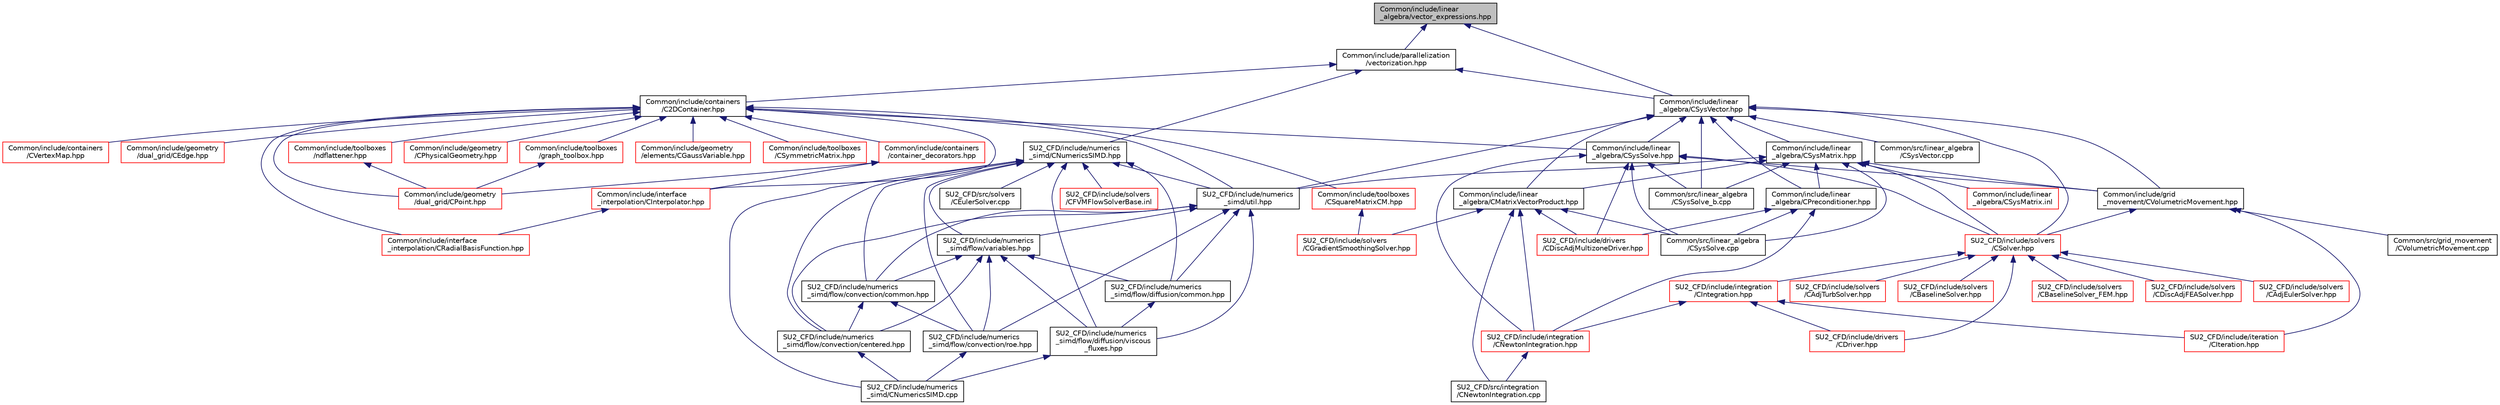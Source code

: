digraph "Common/include/linear_algebra/vector_expressions.hpp"
{
 // LATEX_PDF_SIZE
  edge [fontname="Helvetica",fontsize="10",labelfontname="Helvetica",labelfontsize="10"];
  node [fontname="Helvetica",fontsize="10",shape=record];
  Node1 [label="Common/include/linear\l_algebra/vector_expressions.hpp",height=0.2,width=0.4,color="black", fillcolor="grey75", style="filled", fontcolor="black",tooltip="Expression templates for vector types with coefficient-wise operations."];
  Node1 -> Node2 [dir="back",color="midnightblue",fontsize="10",style="solid",fontname="Helvetica"];
  Node2 [label="Common/include/parallelization\l/vectorization.hpp",height=0.2,width=0.4,color="black", fillcolor="white", style="filled",URL="$vectorization_8hpp.html",tooltip="Implementation of a portable SIMD type."];
  Node2 -> Node3 [dir="back",color="midnightblue",fontsize="10",style="solid",fontname="Helvetica"];
  Node3 [label="Common/include/containers\l/C2DContainer.hpp",height=0.2,width=0.4,color="black", fillcolor="white", style="filled",URL="$C2DContainer_8hpp.html",tooltip="A templated vector/matrix object."];
  Node3 -> Node4 [dir="back",color="midnightblue",fontsize="10",style="solid",fontname="Helvetica"];
  Node4 [label="Common/include/containers\l/container_decorators.hpp",height=0.2,width=0.4,color="red", fillcolor="white", style="filled",URL="$container__decorators_8hpp.html",tooltip="Collection of small classes that decorate C2DContainer to augment its functionality,..."];
  Node4 -> Node431 [dir="back",color="midnightblue",fontsize="10",style="solid",fontname="Helvetica"];
  Node431 [label="Common/include/geometry\l/dual_grid/CPoint.hpp",height=0.2,width=0.4,color="red", fillcolor="white", style="filled",URL="$CPoint_8hpp.html",tooltip="Declaration of the point class that stores geometric and adjacency information for dual control volum..."];
  Node4 -> Node432 [dir="back",color="midnightblue",fontsize="10",style="solid",fontname="Helvetica"];
  Node432 [label="Common/include/interface\l_interpolation/CInterpolator.hpp",height=0.2,width=0.4,color="red", fillcolor="white", style="filled",URL="$CInterpolator_8hpp.html",tooltip="Base class for multiphysics interpolation."];
  Node432 -> Node436 [dir="back",color="midnightblue",fontsize="10",style="solid",fontname="Helvetica"];
  Node436 [label="Common/include/interface\l_interpolation/CRadialBasisFunction.hpp",height=0.2,width=0.4,color="red", fillcolor="white", style="filled",URL="$CRadialBasisFunction_8hpp.html",tooltip="Radial basis function interpolation."];
  Node3 -> Node438 [dir="back",color="midnightblue",fontsize="10",style="solid",fontname="Helvetica"];
  Node438 [label="Common/include/toolboxes\l/CSquareMatrixCM.hpp",height=0.2,width=0.4,color="red", fillcolor="white", style="filled",URL="$CSquareMatrixCM_8hpp.html",tooltip="Dense general square matrix, used for example in DG standard elements in Column Major order storage."];
  Node438 -> Node110 [dir="back",color="midnightblue",fontsize="10",style="solid",fontname="Helvetica"];
  Node110 [label="SU2_CFD/include/solvers\l/CGradientSmoothingSolver.hpp",height=0.2,width=0.4,color="red", fillcolor="white", style="filled",URL="$CGradientSmoothingSolver_8hpp.html",tooltip="SOlver class for Sobolev smoothing of sensitivities."];
  Node3 -> Node444 [dir="back",color="midnightblue",fontsize="10",style="solid",fontname="Helvetica"];
  Node444 [label="Common/include/containers\l/CVertexMap.hpp",height=0.2,width=0.4,color="red", fillcolor="white", style="filled",URL="$CVertexMap_8hpp.html",tooltip="An index to index lookup vector."];
  Node3 -> Node431 [dir="back",color="midnightblue",fontsize="10",style="solid",fontname="Helvetica"];
  Node3 -> Node445 [dir="back",color="midnightblue",fontsize="10",style="solid",fontname="Helvetica"];
  Node445 [label="Common/include/toolboxes\l/graph_toolbox.hpp",height=0.2,width=0.4,color="red", fillcolor="white", style="filled",URL="$graph__toolbox_8hpp.html",tooltip="Functions and classes to build/represent sparse graphs or sparse patterns."];
  Node445 -> Node431 [dir="back",color="midnightblue",fontsize="10",style="solid",fontname="Helvetica"];
  Node3 -> Node446 [dir="back",color="midnightblue",fontsize="10",style="solid",fontname="Helvetica"];
  Node446 [label="Common/include/toolboxes\l/ndflattener.hpp",height=0.2,width=0.4,color="red", fillcolor="white", style="filled",URL="$ndflattener_8hpp.html",tooltip="Flatten pointer-to-pointer-... arrays for MPI communication."];
  Node446 -> Node431 [dir="back",color="midnightblue",fontsize="10",style="solid",fontname="Helvetica"];
  Node3 -> Node447 [dir="back",color="midnightblue",fontsize="10",style="solid",fontname="Helvetica"];
  Node447 [label="Common/include/geometry\l/dual_grid/CEdge.hpp",height=0.2,width=0.4,color="red", fillcolor="white", style="filled",URL="$CEdge_8hpp.html",tooltip="Declaration of the edge class CEdge.cpp file."];
  Node3 -> Node171 [dir="back",color="midnightblue",fontsize="10",style="solid",fontname="Helvetica"];
  Node171 [label="Common/include/geometry\l/CPhysicalGeometry.hpp",height=0.2,width=0.4,color="red", fillcolor="white", style="filled",URL="$CPhysicalGeometry_8hpp.html",tooltip="Headers of the physical geometry class used to read meshes from file."];
  Node3 -> Node449 [dir="back",color="midnightblue",fontsize="10",style="solid",fontname="Helvetica"];
  Node449 [label="Common/include/geometry\l/elements/CGaussVariable.hpp",height=0.2,width=0.4,color="red", fillcolor="white", style="filled",URL="$CGaussVariable_8hpp.html",tooltip="Light-weight class to store Gaussian point information."];
  Node3 -> Node462 [dir="back",color="midnightblue",fontsize="10",style="solid",fontname="Helvetica"];
  Node462 [label="Common/include/linear\l_algebra/CSysSolve.hpp",height=0.2,width=0.4,color="black", fillcolor="white", style="filled",URL="$CSysSolve_8hpp.html",tooltip="Headers for the classes related to linear solvers (CG, FGMRES, etc) The subroutines and functions are..."];
  Node462 -> Node181 [dir="back",color="midnightblue",fontsize="10",style="solid",fontname="Helvetica"];
  Node181 [label="Common/include/grid\l_movement/CVolumetricMovement.hpp",height=0.2,width=0.4,color="black", fillcolor="white", style="filled",URL="$CVolumetricMovement_8hpp.html",tooltip="Headers of the CVolumetricMovement class."];
  Node181 -> Node182 [dir="back",color="midnightblue",fontsize="10",style="solid",fontname="Helvetica"];
  Node182 [label="Common/src/grid_movement\l/CVolumetricMovement.cpp",height=0.2,width=0.4,color="black", fillcolor="white", style="filled",URL="$CVolumetricMovement_8cpp.html",tooltip="Subroutines for moving mesh volume elements."];
  Node181 -> Node23 [dir="back",color="midnightblue",fontsize="10",style="solid",fontname="Helvetica"];
  Node23 [label="SU2_CFD/include/solvers\l/CSolver.hpp",height=0.2,width=0.4,color="red", fillcolor="white", style="filled",URL="$CSolver_8hpp.html",tooltip="Headers of the CSolver class which is inherited by all of the other solvers."];
  Node23 -> Node24 [dir="back",color="midnightblue",fontsize="10",style="solid",fontname="Helvetica"];
  Node24 [label="SU2_CFD/include/integration\l/CIntegration.hpp",height=0.2,width=0.4,color="red", fillcolor="white", style="filled",URL="$CIntegration_8hpp.html",tooltip="Declaration of the main routines to orchestrate space and time integration."];
  Node24 -> Node25 [dir="back",color="midnightblue",fontsize="10",style="solid",fontname="Helvetica"];
  Node25 [label="SU2_CFD/include/drivers\l/CDriver.hpp",height=0.2,width=0.4,color="red", fillcolor="white", style="filled",URL="$CDriver_8hpp.html",tooltip=" "];
  Node24 -> Node40 [dir="back",color="midnightblue",fontsize="10",style="solid",fontname="Helvetica"];
  Node40 [label="SU2_CFD/include/integration\l/CNewtonIntegration.hpp",height=0.2,width=0.4,color="red", fillcolor="white", style="filled",URL="$CNewtonIntegration_8hpp.html",tooltip="Newton-Krylov integration."];
  Node40 -> Node41 [dir="back",color="midnightblue",fontsize="10",style="solid",fontname="Helvetica"];
  Node41 [label="SU2_CFD/src/integration\l/CNewtonIntegration.cpp",height=0.2,width=0.4,color="black", fillcolor="white", style="filled",URL="$CNewtonIntegration_8cpp.html",tooltip="Newton-Krylov integration."];
  Node24 -> Node46 [dir="back",color="midnightblue",fontsize="10",style="solid",fontname="Helvetica"];
  Node46 [label="SU2_CFD/include/iteration\l/CIteration.hpp",height=0.2,width=0.4,color="red", fillcolor="white", style="filled",URL="$CIteration_8hpp.html",tooltip="Headers of the iteration classes used by SU2_CFD. Each CIteration class represents an available physi..."];
  Node23 -> Node25 [dir="back",color="midnightblue",fontsize="10",style="solid",fontname="Helvetica"];
  Node23 -> Node69 [dir="back",color="midnightblue",fontsize="10",style="solid",fontname="Helvetica"];
  Node69 [label="SU2_CFD/include/solvers\l/CAdjEulerSolver.hpp",height=0.2,width=0.4,color="red", fillcolor="white", style="filled",URL="$CAdjEulerSolver_8hpp.html",tooltip="Headers of the CAdjEulerSolver class."];
  Node23 -> Node74 [dir="back",color="midnightblue",fontsize="10",style="solid",fontname="Helvetica"];
  Node74 [label="SU2_CFD/include/solvers\l/CAdjTurbSolver.hpp",height=0.2,width=0.4,color="red", fillcolor="white", style="filled",URL="$CAdjTurbSolver_8hpp.html",tooltip="Headers of the CAdjTurbSolver class."];
  Node23 -> Node76 [dir="back",color="midnightblue",fontsize="10",style="solid",fontname="Helvetica"];
  Node76 [label="SU2_CFD/include/solvers\l/CBaselineSolver.hpp",height=0.2,width=0.4,color="red", fillcolor="white", style="filled",URL="$CBaselineSolver_8hpp.html",tooltip=" "];
  Node23 -> Node83 [dir="back",color="midnightblue",fontsize="10",style="solid",fontname="Helvetica"];
  Node83 [label="SU2_CFD/include/solvers\l/CBaselineSolver_FEM.hpp",height=0.2,width=0.4,color="red", fillcolor="white", style="filled",URL="$CBaselineSolver__FEM_8hpp.html",tooltip=" "];
  Node23 -> Node85 [dir="back",color="midnightblue",fontsize="10",style="solid",fontname="Helvetica"];
  Node85 [label="SU2_CFD/include/solvers\l/CDiscAdjFEASolver.hpp",height=0.2,width=0.4,color="red", fillcolor="white", style="filled",URL="$CDiscAdjFEASolver_8hpp.html",tooltip="Headers of the CDiscAdjFEASolver class."];
  Node181 -> Node46 [dir="back",color="midnightblue",fontsize="10",style="solid",fontname="Helvetica"];
  Node462 -> Node185 [dir="back",color="midnightblue",fontsize="10",style="solid",fontname="Helvetica"];
  Node185 [label="Common/src/linear_algebra\l/CSysSolve.cpp",height=0.2,width=0.4,color="black", fillcolor="white", style="filled",URL="$CSysSolve_8cpp.html",tooltip="Main classes required for solving linear systems of equations."];
  Node462 -> Node229 [dir="back",color="midnightblue",fontsize="10",style="solid",fontname="Helvetica"];
  Node229 [label="Common/src/linear_algebra\l/CSysSolve_b.cpp",height=0.2,width=0.4,color="black", fillcolor="white", style="filled",URL="$CSysSolve__b_8cpp.html",tooltip="Routines for the linear solver used in the reverse sweep of AD."];
  Node462 -> Node23 [dir="back",color="midnightblue",fontsize="10",style="solid",fontname="Helvetica"];
  Node462 -> Node27 [dir="back",color="midnightblue",fontsize="10",style="solid",fontname="Helvetica"];
  Node27 [label="SU2_CFD/include/drivers\l/CDiscAdjMultizoneDriver.hpp",height=0.2,width=0.4,color="red", fillcolor="white", style="filled",URL="$CDiscAdjMultizoneDriver_8hpp.html",tooltip=" "];
  Node462 -> Node40 [dir="back",color="midnightblue",fontsize="10",style="solid",fontname="Helvetica"];
  Node3 -> Node432 [dir="back",color="midnightblue",fontsize="10",style="solid",fontname="Helvetica"];
  Node3 -> Node436 [dir="back",color="midnightblue",fontsize="10",style="solid",fontname="Helvetica"];
  Node3 -> Node463 [dir="back",color="midnightblue",fontsize="10",style="solid",fontname="Helvetica"];
  Node463 [label="Common/include/toolboxes\l/CSymmetricMatrix.hpp",height=0.2,width=0.4,color="red", fillcolor="white", style="filled",URL="$CSymmetricMatrix_8hpp.html",tooltip="Dense symmetric matrix, used for example in RBF interpolation."];
  Node3 -> Node230 [dir="back",color="midnightblue",fontsize="10",style="solid",fontname="Helvetica"];
  Node230 [label="SU2_CFD/include/numerics\l_simd/util.hpp",height=0.2,width=0.4,color="black", fillcolor="white", style="filled",URL="$util_8hpp.html",tooltip="Generic auxiliary functions."];
  Node230 -> Node198 [dir="back",color="midnightblue",fontsize="10",style="solid",fontname="Helvetica"];
  Node198 [label="SU2_CFD/include/numerics\l_simd/flow/convection/roe.hpp",height=0.2,width=0.4,color="black", fillcolor="white", style="filled",URL="$simd_2flow_2convection_2roe_8hpp.html",tooltip="Roe-family of convective schemes."];
  Node198 -> Node199 [dir="back",color="midnightblue",fontsize="10",style="solid",fontname="Helvetica"];
  Node199 [label="SU2_CFD/include/numerics\l_simd/CNumericsSIMD.cpp",height=0.2,width=0.4,color="black", fillcolor="white", style="filled",URL="$CNumericsSIMD_8cpp.html",tooltip=" "];
  Node230 -> Node231 [dir="back",color="midnightblue",fontsize="10",style="solid",fontname="Helvetica"];
  Node231 [label="SU2_CFD/include/numerics\l_simd/flow/variables.hpp",height=0.2,width=0.4,color="black", fillcolor="white", style="filled",URL="$variables_8hpp.html",tooltip="Collection of types to store physical variables."];
  Node231 -> Node198 [dir="back",color="midnightblue",fontsize="10",style="solid",fontname="Helvetica"];
  Node231 -> Node232 [dir="back",color="midnightblue",fontsize="10",style="solid",fontname="Helvetica"];
  Node232 [label="SU2_CFD/include/numerics\l_simd/flow/convection/common.hpp",height=0.2,width=0.4,color="black", fillcolor="white", style="filled",URL="$convection_2common_8hpp.html",tooltip="Common convection-related methods."];
  Node232 -> Node198 [dir="back",color="midnightblue",fontsize="10",style="solid",fontname="Helvetica"];
  Node232 -> Node200 [dir="back",color="midnightblue",fontsize="10",style="solid",fontname="Helvetica"];
  Node200 [label="SU2_CFD/include/numerics\l_simd/flow/convection/centered.hpp",height=0.2,width=0.4,color="black", fillcolor="white", style="filled",URL="$simd_2flow_2convection_2centered_8hpp.html",tooltip="Centered convective schemes."];
  Node200 -> Node199 [dir="back",color="midnightblue",fontsize="10",style="solid",fontname="Helvetica"];
  Node231 -> Node200 [dir="back",color="midnightblue",fontsize="10",style="solid",fontname="Helvetica"];
  Node231 -> Node233 [dir="back",color="midnightblue",fontsize="10",style="solid",fontname="Helvetica"];
  Node233 [label="SU2_CFD/include/numerics\l_simd/flow/diffusion/viscous\l_fluxes.hpp",height=0.2,width=0.4,color="black", fillcolor="white", style="filled",URL="$viscous__fluxes_8hpp.html",tooltip="Decorator classes for computation of viscous fluxes."];
  Node233 -> Node199 [dir="back",color="midnightblue",fontsize="10",style="solid",fontname="Helvetica"];
  Node231 -> Node234 [dir="back",color="midnightblue",fontsize="10",style="solid",fontname="Helvetica"];
  Node234 [label="SU2_CFD/include/numerics\l_simd/flow/diffusion/common.hpp",height=0.2,width=0.4,color="black", fillcolor="white", style="filled",URL="$diffusion_2common_8hpp.html",tooltip="Helper functions for viscous methods."];
  Node234 -> Node233 [dir="back",color="midnightblue",fontsize="10",style="solid",fontname="Helvetica"];
  Node230 -> Node232 [dir="back",color="midnightblue",fontsize="10",style="solid",fontname="Helvetica"];
  Node230 -> Node200 [dir="back",color="midnightblue",fontsize="10",style="solid",fontname="Helvetica"];
  Node230 -> Node233 [dir="back",color="midnightblue",fontsize="10",style="solid",fontname="Helvetica"];
  Node230 -> Node234 [dir="back",color="midnightblue",fontsize="10",style="solid",fontname="Helvetica"];
  Node2 -> Node466 [dir="back",color="midnightblue",fontsize="10",style="solid",fontname="Helvetica"];
  Node466 [label="Common/include/linear\l_algebra/CSysVector.hpp",height=0.2,width=0.4,color="black", fillcolor="white", style="filled",URL="$CSysVector_8hpp.html",tooltip="Declararion and inlines of the vector class used in the solution of large, distributed,..."];
  Node466 -> Node227 [dir="back",color="midnightblue",fontsize="10",style="solid",fontname="Helvetica"];
  Node227 [label="Common/include/linear\l_algebra/CSysMatrix.hpp",height=0.2,width=0.4,color="black", fillcolor="white", style="filled",URL="$CSysMatrix_8hpp.html",tooltip="Declaration of the block-sparse matrix class. The implemtation is in CSysMatrix.cpp."];
  Node227 -> Node181 [dir="back",color="midnightblue",fontsize="10",style="solid",fontname="Helvetica"];
  Node227 -> Node184 [dir="back",color="midnightblue",fontsize="10",style="solid",fontname="Helvetica"];
  Node184 [label="Common/include/linear\l_algebra/CMatrixVectorProduct.hpp",height=0.2,width=0.4,color="black", fillcolor="white", style="filled",URL="$CMatrixVectorProduct_8hpp.html",tooltip="Headers for the classes related to sparse matrix-vector product wrappers. The actual operations are c..."];
  Node184 -> Node185 [dir="back",color="midnightblue",fontsize="10",style="solid",fontname="Helvetica"];
  Node184 -> Node27 [dir="back",color="midnightblue",fontsize="10",style="solid",fontname="Helvetica"];
  Node184 -> Node40 [dir="back",color="midnightblue",fontsize="10",style="solid",fontname="Helvetica"];
  Node184 -> Node110 [dir="back",color="midnightblue",fontsize="10",style="solid",fontname="Helvetica"];
  Node184 -> Node41 [dir="back",color="midnightblue",fontsize="10",style="solid",fontname="Helvetica"];
  Node227 -> Node186 [dir="back",color="midnightblue",fontsize="10",style="solid",fontname="Helvetica"];
  Node186 [label="Common/include/linear\l_algebra/CPreconditioner.hpp",height=0.2,width=0.4,color="black", fillcolor="white", style="filled",URL="$CPreconditioner_8hpp.html",tooltip="Classes related to linear preconditioner wrappers. The actual operations are currently implemented mo..."];
  Node186 -> Node185 [dir="back",color="midnightblue",fontsize="10",style="solid",fontname="Helvetica"];
  Node186 -> Node27 [dir="back",color="midnightblue",fontsize="10",style="solid",fontname="Helvetica"];
  Node186 -> Node40 [dir="back",color="midnightblue",fontsize="10",style="solid",fontname="Helvetica"];
  Node227 -> Node228 [dir="back",color="midnightblue",fontsize="10",style="solid",fontname="Helvetica"];
  Node228 [label="Common/include/linear\l_algebra/CSysMatrix.inl",height=0.2,width=0.4,color="red", fillcolor="white", style="filled",URL="$CSysMatrix_8inl.html",tooltip="Inline subroutines of the CSysMatrix.hpp file."];
  Node227 -> Node185 [dir="back",color="midnightblue",fontsize="10",style="solid",fontname="Helvetica"];
  Node227 -> Node229 [dir="back",color="midnightblue",fontsize="10",style="solid",fontname="Helvetica"];
  Node227 -> Node23 [dir="back",color="midnightblue",fontsize="10",style="solid",fontname="Helvetica"];
  Node227 -> Node230 [dir="back",color="midnightblue",fontsize="10",style="solid",fontname="Helvetica"];
  Node466 -> Node181 [dir="back",color="midnightblue",fontsize="10",style="solid",fontname="Helvetica"];
  Node466 -> Node462 [dir="back",color="midnightblue",fontsize="10",style="solid",fontname="Helvetica"];
  Node466 -> Node184 [dir="back",color="midnightblue",fontsize="10",style="solid",fontname="Helvetica"];
  Node466 -> Node186 [dir="back",color="midnightblue",fontsize="10",style="solid",fontname="Helvetica"];
  Node466 -> Node229 [dir="back",color="midnightblue",fontsize="10",style="solid",fontname="Helvetica"];
  Node466 -> Node467 [dir="back",color="midnightblue",fontsize="10",style="solid",fontname="Helvetica"];
  Node467 [label="Common/src/linear_algebra\l/CSysVector.cpp",height=0.2,width=0.4,color="black", fillcolor="white", style="filled",URL="$CSysVector_8cpp.html",tooltip="Implementation and explicit instantiations of CSysVector."];
  Node466 -> Node23 [dir="back",color="midnightblue",fontsize="10",style="solid",fontname="Helvetica"];
  Node466 -> Node230 [dir="back",color="midnightblue",fontsize="10",style="solid",fontname="Helvetica"];
  Node2 -> Node468 [dir="back",color="midnightblue",fontsize="10",style="solid",fontname="Helvetica"];
  Node468 [label="SU2_CFD/include/numerics\l_simd/CNumericsSIMD.hpp",height=0.2,width=0.4,color="black", fillcolor="white", style="filled",URL="$CNumericsSIMD_8hpp.html",tooltip="Vectorized (SIMD) numerics classes."];
  Node468 -> Node199 [dir="back",color="midnightblue",fontsize="10",style="solid",fontname="Helvetica"];
  Node468 -> Node198 [dir="back",color="midnightblue",fontsize="10",style="solid",fontname="Helvetica"];
  Node468 -> Node230 [dir="back",color="midnightblue",fontsize="10",style="solid",fontname="Helvetica"];
  Node468 -> Node231 [dir="back",color="midnightblue",fontsize="10",style="solid",fontname="Helvetica"];
  Node468 -> Node232 [dir="back",color="midnightblue",fontsize="10",style="solid",fontname="Helvetica"];
  Node468 -> Node200 [dir="back",color="midnightblue",fontsize="10",style="solid",fontname="Helvetica"];
  Node468 -> Node233 [dir="back",color="midnightblue",fontsize="10",style="solid",fontname="Helvetica"];
  Node468 -> Node234 [dir="back",color="midnightblue",fontsize="10",style="solid",fontname="Helvetica"];
  Node468 -> Node96 [dir="back",color="midnightblue",fontsize="10",style="solid",fontname="Helvetica"];
  Node96 [label="SU2_CFD/include/solvers\l/CFVMFlowSolverBase.inl",height=0.2,width=0.4,color="red", fillcolor="white", style="filled",URL="$CFVMFlowSolverBase_8inl.html",tooltip="Base class template for all FVM flow solvers."];
  Node468 -> Node95 [dir="back",color="midnightblue",fontsize="10",style="solid",fontname="Helvetica"];
  Node95 [label="SU2_CFD/src/solvers\l/CEulerSolver.cpp",height=0.2,width=0.4,color="black", fillcolor="white", style="filled",URL="$CEulerSolver_8cpp.html",tooltip="Main subroutines for solving Finite-Volume Euler flow problems."];
  Node1 -> Node466 [dir="back",color="midnightblue",fontsize="10",style="solid",fontname="Helvetica"];
}
